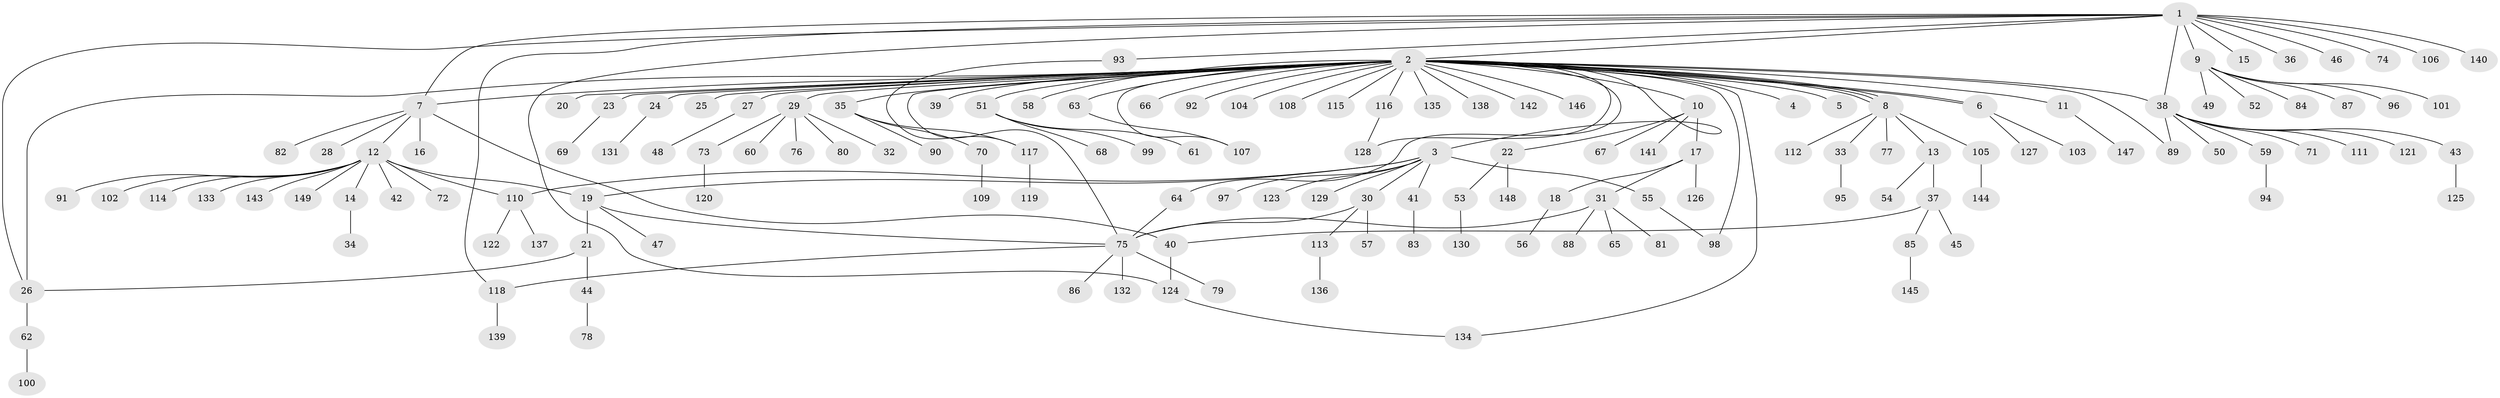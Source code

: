 // coarse degree distribution, {1: 0.6666666666666666, 2: 0.15555555555555556, 5: 0.044444444444444446, 6: 0.022222222222222223, 8: 0.044444444444444446, 4: 0.022222222222222223, 3: 0.022222222222222223, 29: 0.022222222222222223}
// Generated by graph-tools (version 1.1) at 2025/36/03/04/25 23:36:51]
// undirected, 149 vertices, 170 edges
graph export_dot {
  node [color=gray90,style=filled];
  1;
  2;
  3;
  4;
  5;
  6;
  7;
  8;
  9;
  10;
  11;
  12;
  13;
  14;
  15;
  16;
  17;
  18;
  19;
  20;
  21;
  22;
  23;
  24;
  25;
  26;
  27;
  28;
  29;
  30;
  31;
  32;
  33;
  34;
  35;
  36;
  37;
  38;
  39;
  40;
  41;
  42;
  43;
  44;
  45;
  46;
  47;
  48;
  49;
  50;
  51;
  52;
  53;
  54;
  55;
  56;
  57;
  58;
  59;
  60;
  61;
  62;
  63;
  64;
  65;
  66;
  67;
  68;
  69;
  70;
  71;
  72;
  73;
  74;
  75;
  76;
  77;
  78;
  79;
  80;
  81;
  82;
  83;
  84;
  85;
  86;
  87;
  88;
  89;
  90;
  91;
  92;
  93;
  94;
  95;
  96;
  97;
  98;
  99;
  100;
  101;
  102;
  103;
  104;
  105;
  106;
  107;
  108;
  109;
  110;
  111;
  112;
  113;
  114;
  115;
  116;
  117;
  118;
  119;
  120;
  121;
  122;
  123;
  124;
  125;
  126;
  127;
  128;
  129;
  130;
  131;
  132;
  133;
  134;
  135;
  136;
  137;
  138;
  139;
  140;
  141;
  142;
  143;
  144;
  145;
  146;
  147;
  148;
  149;
  1 -- 2;
  1 -- 7;
  1 -- 9;
  1 -- 15;
  1 -- 26;
  1 -- 36;
  1 -- 38;
  1 -- 46;
  1 -- 74;
  1 -- 93;
  1 -- 106;
  1 -- 118;
  1 -- 124;
  1 -- 140;
  2 -- 3;
  2 -- 4;
  2 -- 5;
  2 -- 6;
  2 -- 6;
  2 -- 7;
  2 -- 8;
  2 -- 8;
  2 -- 8;
  2 -- 10;
  2 -- 11;
  2 -- 20;
  2 -- 23;
  2 -- 24;
  2 -- 25;
  2 -- 26;
  2 -- 27;
  2 -- 29;
  2 -- 35;
  2 -- 38;
  2 -- 39;
  2 -- 51;
  2 -- 58;
  2 -- 63;
  2 -- 64;
  2 -- 66;
  2 -- 75;
  2 -- 89;
  2 -- 92;
  2 -- 98;
  2 -- 104;
  2 -- 107;
  2 -- 108;
  2 -- 115;
  2 -- 116;
  2 -- 128;
  2 -- 134;
  2 -- 135;
  2 -- 138;
  2 -- 142;
  2 -- 146;
  3 -- 19;
  3 -- 30;
  3 -- 41;
  3 -- 55;
  3 -- 97;
  3 -- 110;
  3 -- 123;
  3 -- 129;
  6 -- 103;
  6 -- 127;
  7 -- 12;
  7 -- 16;
  7 -- 28;
  7 -- 40;
  7 -- 82;
  8 -- 13;
  8 -- 33;
  8 -- 77;
  8 -- 105;
  8 -- 112;
  9 -- 49;
  9 -- 52;
  9 -- 84;
  9 -- 87;
  9 -- 96;
  9 -- 101;
  10 -- 17;
  10 -- 22;
  10 -- 67;
  10 -- 141;
  11 -- 147;
  12 -- 14;
  12 -- 19;
  12 -- 42;
  12 -- 72;
  12 -- 91;
  12 -- 102;
  12 -- 110;
  12 -- 114;
  12 -- 133;
  12 -- 143;
  12 -- 149;
  13 -- 37;
  13 -- 54;
  14 -- 34;
  17 -- 18;
  17 -- 31;
  17 -- 126;
  18 -- 56;
  19 -- 21;
  19 -- 47;
  19 -- 75;
  21 -- 26;
  21 -- 44;
  22 -- 53;
  22 -- 148;
  23 -- 69;
  24 -- 131;
  26 -- 62;
  27 -- 48;
  29 -- 32;
  29 -- 60;
  29 -- 73;
  29 -- 76;
  29 -- 80;
  30 -- 57;
  30 -- 75;
  30 -- 113;
  31 -- 65;
  31 -- 75;
  31 -- 81;
  31 -- 88;
  33 -- 95;
  35 -- 70;
  35 -- 90;
  35 -- 117;
  37 -- 40;
  37 -- 45;
  37 -- 85;
  38 -- 43;
  38 -- 50;
  38 -- 59;
  38 -- 71;
  38 -- 89;
  38 -- 111;
  38 -- 121;
  40 -- 124;
  41 -- 83;
  43 -- 125;
  44 -- 78;
  51 -- 61;
  51 -- 68;
  51 -- 99;
  53 -- 130;
  55 -- 98;
  59 -- 94;
  62 -- 100;
  63 -- 107;
  64 -- 75;
  70 -- 109;
  73 -- 120;
  75 -- 79;
  75 -- 86;
  75 -- 118;
  75 -- 132;
  85 -- 145;
  93 -- 117;
  105 -- 144;
  110 -- 122;
  110 -- 137;
  113 -- 136;
  116 -- 128;
  117 -- 119;
  118 -- 139;
  124 -- 134;
}
